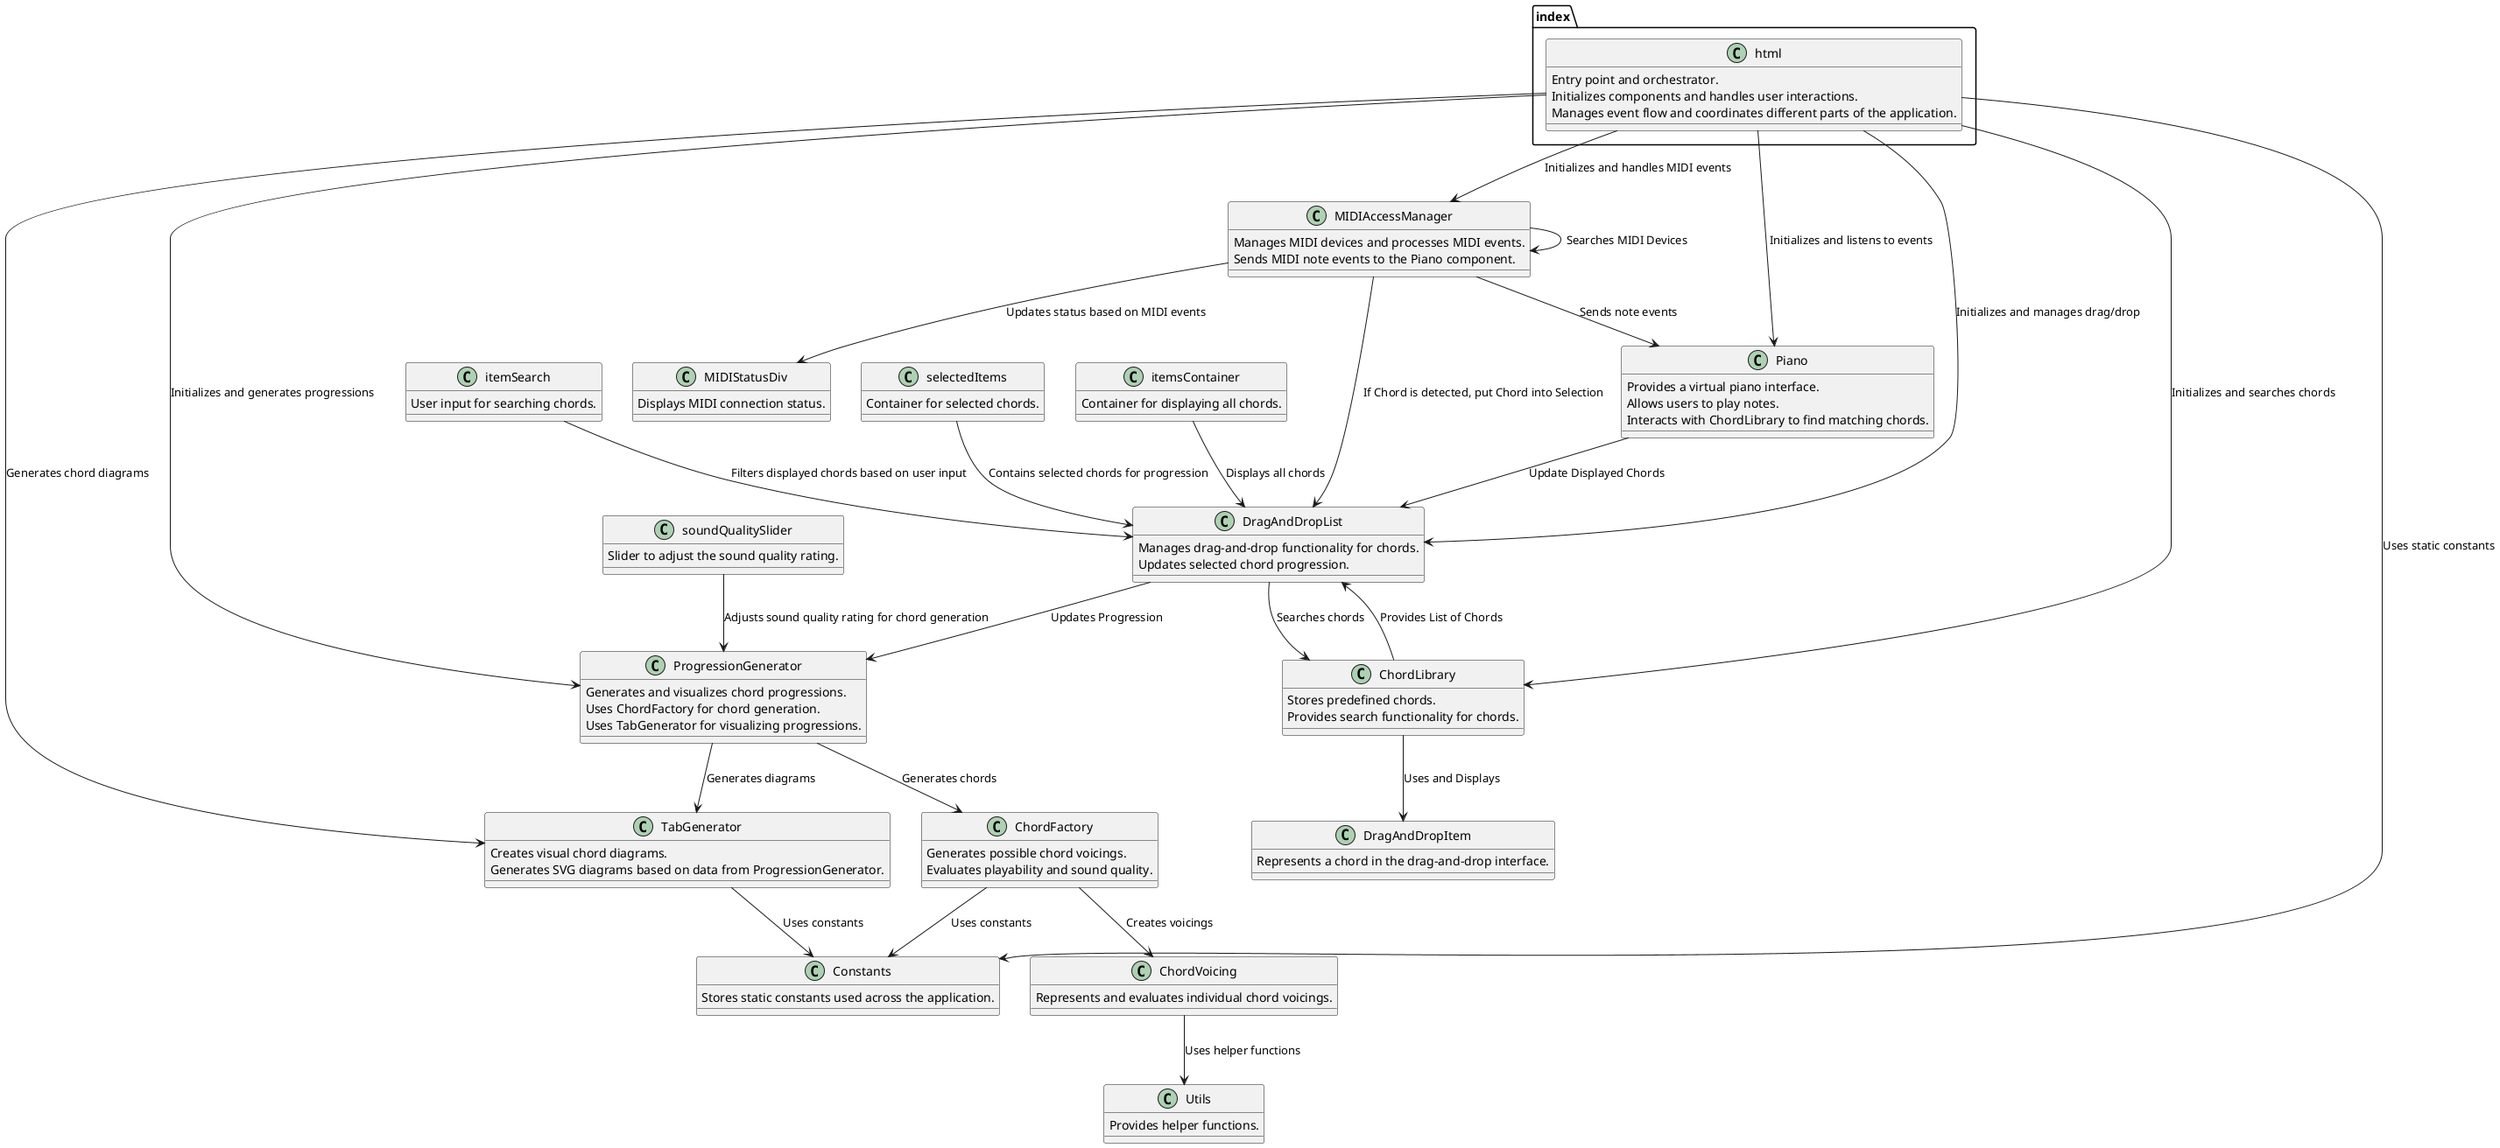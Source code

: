 @startuml
!define DOMElement class

' Entry Point
class "index.html" {
  Entry point and orchestrator.
  Initializes components and handles user interactions.
  Manages event flow and coordinates different parts of the application.
}

' MIDI Event Handler
class MIDIAccessManager {
  Manages MIDI devices and processes MIDI events.
  Sends MIDI note events to the Piano component.
}

' Virtual Piano
class Piano {
  Provides a virtual piano interface.
  Allows users to play notes.
  Interacts with ChordLibrary to find matching chords.
}

' Chord Repository
class ChordLibrary {
  Stores predefined chords.
  Provides search functionality for chords.
}

' User Interaction Manager
class DragAndDropList {
  Manages drag-and-drop functionality for chords.
  Updates selected chord progression.
}

' Chord Progression Generator
class ProgressionGenerator {
  Generates and visualizes chord progressions.
  Uses ChordFactory for chord generation.
  Uses TabGenerator for visualizing progressions.
}

' Diagram Creator
class TabGenerator {
  Creates visual chord diagrams.
  Generates SVG diagrams based on data from ProgressionGenerator.
}

' Chord Generation and Evaluation
class ChordFactory {
  Generates possible chord voicings.
  Evaluates playability and sound quality.
}

class ChordVoicing {
  Represents and evaluates individual chord voicings.
}

' Utilities and Constants
class Utils {
  Provides helper functions.
}

class Constants {
  Stores static constants used across the application.
}

' Drag-and-Drop Item
class DragAndDropItem {
  Represents a chord in the drag-and-drop interface.
}

' Dependencies and Interactions
"index.html" --> Piano : "Initializes and listens to events"
"index.html" --> MIDIAccessManager : "Initializes and handles MIDI events"
"index.html" --> ChordLibrary : "Initializes and searches chords"
"index.html" --> DragAndDropList : "Initializes and manages drag/drop"
"index.html" --> ProgressionGenerator : "Initializes and generates progressions"
"index.html" --> TabGenerator : "Generates chord diagrams"
"index.html" --> Constants : "Uses static constants"

MIDIAccessManager --> Piano : "Sends note events"
MIDIAccessManager --> MIDIAccessManager : "Searches MIDI Devices"

MIDIAccessManager --> DragAndDropList : "If Chord is detected, put Chord into Selection"
Piano --> DragAndDropList: "Update Displayed Chords"
ProgressionGenerator --> ChordFactory : "Generates chords"
ProgressionGenerator --> TabGenerator : "Generates diagrams"
ChordFactory --> ChordVoicing : "Creates voicings"
DragAndDropList --> ChordLibrary : "Searches chords"
DragAndDropList --> ProgressionGenerator : "Updates Progression"

ChordLibrary --> DragAndDropList: "Provides List of Chords"
ChordLibrary --> DragAndDropItem : "Uses and Displays"
ChordVoicing --> Utils : "Uses helper functions"
ChordFactory --> Constants : "Uses constants"
TabGenerator --> Constants : "Uses constants"

' HTML created elements and their interactions
DOMElement "itemSearch" as itemSearch {
  User input for searching chords.
}
DOMElement "selectedItems" as selectedItems {
  Container for selected chords.
}
DOMElement "itemsContainer" as itemsContainer {
  Container for displaying all chords.
}
DOMElement "MIDIStatusDiv" as MIDIStatusDiv {
  Displays MIDI connection status.
}
DOMElement "soundQualitySlider" as soundQualitySlider {
  Slider to adjust the sound quality rating.
}

itemSearch --> DragAndDropList : "Filters displayed chords based on user input"
selectedItems --> DragAndDropList : "Contains selected chords for progression"
itemsContainer --> DragAndDropList : "Displays all chords"
MIDIAccessManager --> MIDIStatusDiv: "Updates status based on MIDI events"
soundQualitySlider --> ProgressionGenerator : "Adjusts sound quality rating for chord generation"

@enduml
